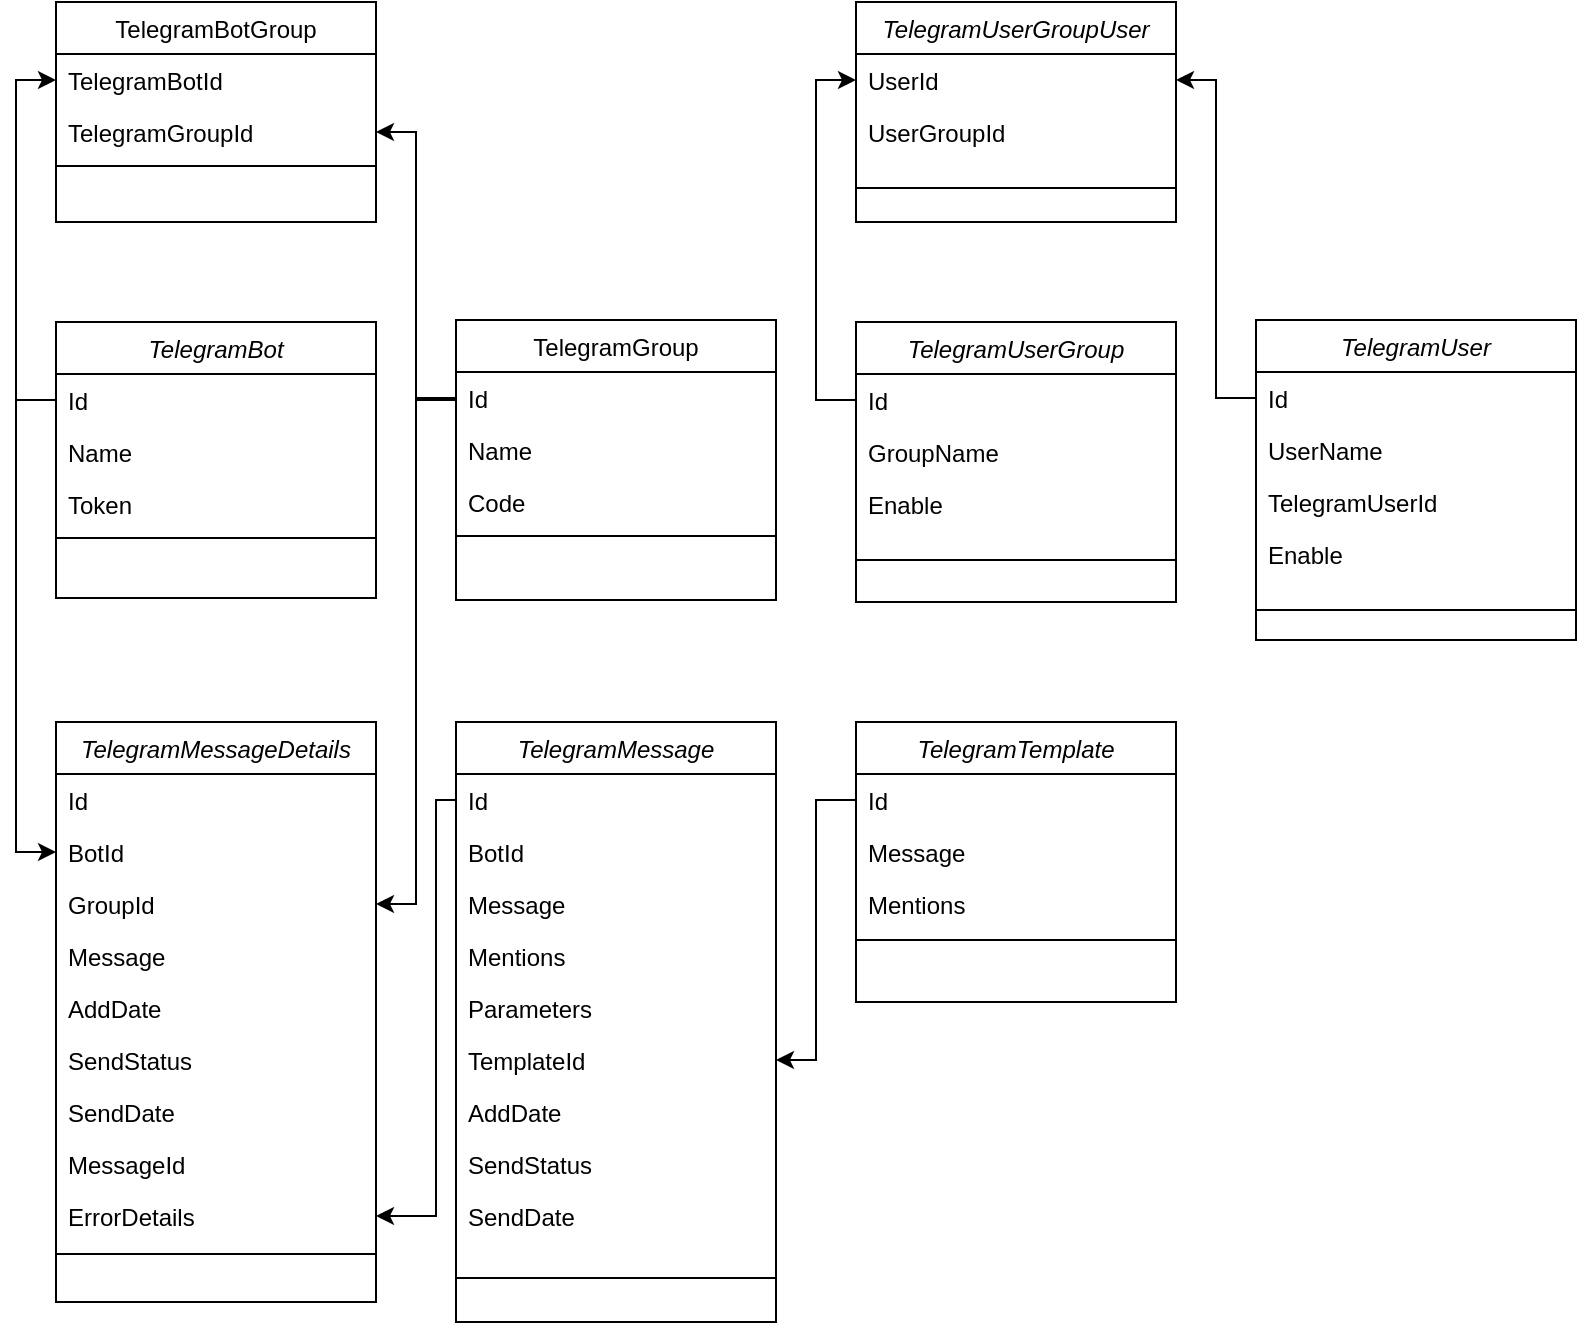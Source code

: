 <mxfile version="21.3.8" type="github" pages="2">
  <diagram id="C5RBs43oDa-KdzZeNtuy" name="Page-1">
    <mxGraphModel dx="1073" dy="873" grid="1" gridSize="10" guides="1" tooltips="1" connect="1" arrows="1" fold="1" page="1" pageScale="1" pageWidth="827" pageHeight="1169" math="0" shadow="0">
      <root>
        <mxCell id="WIyWlLk6GJQsqaUBKTNV-0" />
        <mxCell id="WIyWlLk6GJQsqaUBKTNV-1" parent="WIyWlLk6GJQsqaUBKTNV-0" />
        <mxCell id="zkfFHV4jXpPFQw0GAbJ--0" value="TelegramBot" style="swimlane;fontStyle=2;align=center;verticalAlign=top;childLayout=stackLayout;horizontal=1;startSize=26;horizontalStack=0;resizeParent=1;resizeLast=0;collapsible=1;marginBottom=0;rounded=0;shadow=0;strokeWidth=1;" parent="WIyWlLk6GJQsqaUBKTNV-1" vertex="1">
          <mxGeometry x="40" y="200" width="160" height="138" as="geometry">
            <mxRectangle x="230" y="140" width="160" height="26" as="alternateBounds" />
          </mxGeometry>
        </mxCell>
        <mxCell id="zkfFHV4jXpPFQw0GAbJ--1" value="Id" style="text;align=left;verticalAlign=top;spacingLeft=4;spacingRight=4;overflow=hidden;rotatable=0;points=[[0,0.5],[1,0.5]];portConstraint=eastwest;" parent="zkfFHV4jXpPFQw0GAbJ--0" vertex="1">
          <mxGeometry y="26" width="160" height="26" as="geometry" />
        </mxCell>
        <mxCell id="zkfFHV4jXpPFQw0GAbJ--2" value="Name" style="text;align=left;verticalAlign=top;spacingLeft=4;spacingRight=4;overflow=hidden;rotatable=0;points=[[0,0.5],[1,0.5]];portConstraint=eastwest;rounded=0;shadow=0;html=0;" parent="zkfFHV4jXpPFQw0GAbJ--0" vertex="1">
          <mxGeometry y="52" width="160" height="26" as="geometry" />
        </mxCell>
        <mxCell id="zkfFHV4jXpPFQw0GAbJ--3" value="Token" style="text;align=left;verticalAlign=top;spacingLeft=4;spacingRight=4;overflow=hidden;rotatable=0;points=[[0,0.5],[1,0.5]];portConstraint=eastwest;rounded=0;shadow=0;html=0;" parent="zkfFHV4jXpPFQw0GAbJ--0" vertex="1">
          <mxGeometry y="78" width="160" height="26" as="geometry" />
        </mxCell>
        <mxCell id="zkfFHV4jXpPFQw0GAbJ--4" value="" style="line;html=1;strokeWidth=1;align=left;verticalAlign=middle;spacingTop=-1;spacingLeft=3;spacingRight=3;rotatable=0;labelPosition=right;points=[];portConstraint=eastwest;" parent="zkfFHV4jXpPFQw0GAbJ--0" vertex="1">
          <mxGeometry y="104" width="160" height="8" as="geometry" />
        </mxCell>
        <mxCell id="HoM4fEYbFaHtlllAZeQV-0" style="edgeStyle=orthogonalEdgeStyle;rounded=0;orthogonalLoop=1;jettySize=auto;html=1;startArrow=classic;startFill=1;endArrow=none;endFill=0;" parent="WIyWlLk6GJQsqaUBKTNV-1" source="zkfFHV4jXpPFQw0GAbJ--8" target="zkfFHV4jXpPFQw0GAbJ--18" edge="1">
          <mxGeometry relative="1" as="geometry">
            <mxPoint x="320" y="79" as="sourcePoint" />
            <Array as="points">
              <mxPoint x="220" y="105" />
              <mxPoint x="220" y="239" />
            </Array>
          </mxGeometry>
        </mxCell>
        <mxCell id="zkfFHV4jXpPFQw0GAbJ--6" value="TelegramBotGroup" style="swimlane;fontStyle=0;align=center;verticalAlign=top;childLayout=stackLayout;horizontal=1;startSize=26;horizontalStack=0;resizeParent=1;resizeLast=0;collapsible=1;marginBottom=0;rounded=0;shadow=0;strokeWidth=1;" parent="WIyWlLk6GJQsqaUBKTNV-1" vertex="1">
          <mxGeometry x="40" y="40" width="160" height="110" as="geometry">
            <mxRectangle x="130" y="380" width="160" height="26" as="alternateBounds" />
          </mxGeometry>
        </mxCell>
        <mxCell id="zkfFHV4jXpPFQw0GAbJ--7" value="TelegramBotId" style="text;align=left;verticalAlign=top;spacingLeft=4;spacingRight=4;overflow=hidden;rotatable=0;points=[[0,0.5],[1,0.5]];portConstraint=eastwest;" parent="zkfFHV4jXpPFQw0GAbJ--6" vertex="1">
          <mxGeometry y="26" width="160" height="26" as="geometry" />
        </mxCell>
        <mxCell id="zkfFHV4jXpPFQw0GAbJ--8" value="TelegramGroupId" style="text;align=left;verticalAlign=top;spacingLeft=4;spacingRight=4;overflow=hidden;rotatable=0;points=[[0,0.5],[1,0.5]];portConstraint=eastwest;rounded=0;shadow=0;html=0;" parent="zkfFHV4jXpPFQw0GAbJ--6" vertex="1">
          <mxGeometry y="52" width="160" height="26" as="geometry" />
        </mxCell>
        <mxCell id="zkfFHV4jXpPFQw0GAbJ--9" value="" style="line;html=1;strokeWidth=1;align=left;verticalAlign=middle;spacingTop=-1;spacingLeft=3;spacingRight=3;rotatable=0;labelPosition=right;points=[];portConstraint=eastwest;" parent="zkfFHV4jXpPFQw0GAbJ--6" vertex="1">
          <mxGeometry y="78" width="160" height="8" as="geometry" />
        </mxCell>
        <mxCell id="zkfFHV4jXpPFQw0GAbJ--12" value="" style="endArrow=none;endSize=10;endFill=0;shadow=0;strokeWidth=1;rounded=0;edgeStyle=elbowEdgeStyle;elbow=vertical;startArrow=classic;startFill=1;" parent="WIyWlLk6GJQsqaUBKTNV-1" source="zkfFHV4jXpPFQw0GAbJ--7" target="zkfFHV4jXpPFQw0GAbJ--1" edge="1">
          <mxGeometry width="160" relative="1" as="geometry">
            <mxPoint x="160" y="95" as="sourcePoint" />
            <mxPoint x="200" y="203" as="targetPoint" />
            <Array as="points">
              <mxPoint x="20" y="160" />
              <mxPoint x="20" y="170" />
              <mxPoint x="140" y="320" />
              <mxPoint x="20" y="250" />
            </Array>
          </mxGeometry>
        </mxCell>
        <mxCell id="zkfFHV4jXpPFQw0GAbJ--17" value="TelegramGroup" style="swimlane;fontStyle=0;align=center;verticalAlign=top;childLayout=stackLayout;horizontal=1;startSize=26;horizontalStack=0;resizeParent=1;resizeLast=0;collapsible=1;marginBottom=0;rounded=0;shadow=0;strokeWidth=1;" parent="WIyWlLk6GJQsqaUBKTNV-1" vertex="1">
          <mxGeometry x="240" y="199" width="160" height="140" as="geometry">
            <mxRectangle x="280" y="80" width="160" height="26" as="alternateBounds" />
          </mxGeometry>
        </mxCell>
        <mxCell id="zkfFHV4jXpPFQw0GAbJ--18" value="Id" style="text;align=left;verticalAlign=top;spacingLeft=4;spacingRight=4;overflow=hidden;rotatable=0;points=[[0,0.5],[1,0.5]];portConstraint=eastwest;" parent="zkfFHV4jXpPFQw0GAbJ--17" vertex="1">
          <mxGeometry y="26" width="160" height="26" as="geometry" />
        </mxCell>
        <mxCell id="zkfFHV4jXpPFQw0GAbJ--19" value="Name" style="text;align=left;verticalAlign=top;spacingLeft=4;spacingRight=4;overflow=hidden;rotatable=0;points=[[0,0.5],[1,0.5]];portConstraint=eastwest;rounded=0;shadow=0;html=0;" parent="zkfFHV4jXpPFQw0GAbJ--17" vertex="1">
          <mxGeometry y="52" width="160" height="26" as="geometry" />
        </mxCell>
        <mxCell id="zkfFHV4jXpPFQw0GAbJ--20" value="Code" style="text;align=left;verticalAlign=top;spacingLeft=4;spacingRight=4;overflow=hidden;rotatable=0;points=[[0,0.5],[1,0.5]];portConstraint=eastwest;rounded=0;shadow=0;html=0;" parent="zkfFHV4jXpPFQw0GAbJ--17" vertex="1">
          <mxGeometry y="78" width="160" height="26" as="geometry" />
        </mxCell>
        <mxCell id="zkfFHV4jXpPFQw0GAbJ--23" value="" style="line;html=1;strokeWidth=1;align=left;verticalAlign=middle;spacingTop=-1;spacingLeft=3;spacingRight=3;rotatable=0;labelPosition=right;points=[];portConstraint=eastwest;" parent="zkfFHV4jXpPFQw0GAbJ--17" vertex="1">
          <mxGeometry y="104" width="160" height="8" as="geometry" />
        </mxCell>
        <mxCell id="HoM4fEYbFaHtlllAZeQV-1" value="TelegramMessageDetails" style="swimlane;fontStyle=2;align=center;verticalAlign=top;childLayout=stackLayout;horizontal=1;startSize=26;horizontalStack=0;resizeParent=1;resizeLast=0;collapsible=1;marginBottom=0;rounded=0;shadow=0;strokeWidth=1;" parent="WIyWlLk6GJQsqaUBKTNV-1" vertex="1">
          <mxGeometry x="40" y="400" width="160" height="290" as="geometry">
            <mxRectangle x="230" y="140" width="160" height="26" as="alternateBounds" />
          </mxGeometry>
        </mxCell>
        <mxCell id="HoM4fEYbFaHtlllAZeQV-2" value="Id" style="text;align=left;verticalAlign=top;spacingLeft=4;spacingRight=4;overflow=hidden;rotatable=0;points=[[0,0.5],[1,0.5]];portConstraint=eastwest;" parent="HoM4fEYbFaHtlllAZeQV-1" vertex="1">
          <mxGeometry y="26" width="160" height="26" as="geometry" />
        </mxCell>
        <mxCell id="HoM4fEYbFaHtlllAZeQV-3" value="BotId" style="text;align=left;verticalAlign=top;spacingLeft=4;spacingRight=4;overflow=hidden;rotatable=0;points=[[0,0.5],[1,0.5]];portConstraint=eastwest;rounded=0;shadow=0;html=0;" parent="HoM4fEYbFaHtlllAZeQV-1" vertex="1">
          <mxGeometry y="52" width="160" height="26" as="geometry" />
        </mxCell>
        <mxCell id="HoM4fEYbFaHtlllAZeQV-28" value="GroupId" style="text;align=left;verticalAlign=top;spacingLeft=4;spacingRight=4;overflow=hidden;rotatable=0;points=[[0,0.5],[1,0.5]];portConstraint=eastwest;rounded=0;shadow=0;html=0;" parent="HoM4fEYbFaHtlllAZeQV-1" vertex="1">
          <mxGeometry y="78" width="160" height="26" as="geometry" />
        </mxCell>
        <mxCell id="HoM4fEYbFaHtlllAZeQV-4" value="Message" style="text;align=left;verticalAlign=top;spacingLeft=4;spacingRight=4;overflow=hidden;rotatable=0;points=[[0,0.5],[1,0.5]];portConstraint=eastwest;rounded=0;shadow=0;html=0;" parent="HoM4fEYbFaHtlllAZeQV-1" vertex="1">
          <mxGeometry y="104" width="160" height="26" as="geometry" />
        </mxCell>
        <mxCell id="HoM4fEYbFaHtlllAZeQV-8" value="AddDate" style="text;align=left;verticalAlign=top;spacingLeft=4;spacingRight=4;overflow=hidden;rotatable=0;points=[[0,0.5],[1,0.5]];portConstraint=eastwest;rounded=0;shadow=0;html=0;" parent="HoM4fEYbFaHtlllAZeQV-1" vertex="1">
          <mxGeometry y="130" width="160" height="26" as="geometry" />
        </mxCell>
        <mxCell id="HoM4fEYbFaHtlllAZeQV-9" value="SendStatus" style="text;align=left;verticalAlign=top;spacingLeft=4;spacingRight=4;overflow=hidden;rotatable=0;points=[[0,0.5],[1,0.5]];portConstraint=eastwest;rounded=0;shadow=0;html=0;" parent="HoM4fEYbFaHtlllAZeQV-1" vertex="1">
          <mxGeometry y="156" width="160" height="26" as="geometry" />
        </mxCell>
        <mxCell id="HoM4fEYbFaHtlllAZeQV-10" value="SendDate" style="text;align=left;verticalAlign=top;spacingLeft=4;spacingRight=4;overflow=hidden;rotatable=0;points=[[0,0.5],[1,0.5]];portConstraint=eastwest;rounded=0;shadow=0;html=0;" parent="HoM4fEYbFaHtlllAZeQV-1" vertex="1">
          <mxGeometry y="182" width="160" height="26" as="geometry" />
        </mxCell>
        <mxCell id="HoM4fEYbFaHtlllAZeQV-73" value="MessageId" style="text;align=left;verticalAlign=top;spacingLeft=4;spacingRight=4;overflow=hidden;rotatable=0;points=[[0,0.5],[1,0.5]];portConstraint=eastwest;rounded=0;shadow=0;html=0;" parent="HoM4fEYbFaHtlllAZeQV-1" vertex="1">
          <mxGeometry y="208" width="160" height="26" as="geometry" />
        </mxCell>
        <mxCell id="HoM4fEYbFaHtlllAZeQV-60" value="ErrorDetails" style="text;align=left;verticalAlign=top;spacingLeft=4;spacingRight=4;overflow=hidden;rotatable=0;points=[[0,0.5],[1,0.5]];portConstraint=eastwest;rounded=0;shadow=0;html=0;" parent="HoM4fEYbFaHtlllAZeQV-1" vertex="1">
          <mxGeometry y="234" width="160" height="26" as="geometry" />
        </mxCell>
        <mxCell id="HoM4fEYbFaHtlllAZeQV-5" value="" style="line;html=1;strokeWidth=1;align=left;verticalAlign=middle;spacingTop=-1;spacingLeft=3;spacingRight=3;rotatable=0;labelPosition=right;points=[];portConstraint=eastwest;" parent="HoM4fEYbFaHtlllAZeQV-1" vertex="1">
          <mxGeometry y="260" width="160" height="12" as="geometry" />
        </mxCell>
        <mxCell id="HoM4fEYbFaHtlllAZeQV-6" style="edgeStyle=orthogonalEdgeStyle;rounded=0;orthogonalLoop=1;jettySize=auto;html=1;" parent="WIyWlLk6GJQsqaUBKTNV-1" source="zkfFHV4jXpPFQw0GAbJ--1" target="HoM4fEYbFaHtlllAZeQV-3" edge="1">
          <mxGeometry relative="1" as="geometry">
            <Array as="points">
              <mxPoint x="20" y="239" />
              <mxPoint x="20" y="465" />
            </Array>
          </mxGeometry>
        </mxCell>
        <mxCell id="HoM4fEYbFaHtlllAZeQV-13" value="TelegramUser" style="swimlane;fontStyle=2;align=center;verticalAlign=top;childLayout=stackLayout;horizontal=1;startSize=26;horizontalStack=0;resizeParent=1;resizeLast=0;collapsible=1;marginBottom=0;rounded=0;shadow=0;strokeWidth=1;" parent="WIyWlLk6GJQsqaUBKTNV-1" vertex="1">
          <mxGeometry x="640" y="199" width="160" height="160" as="geometry">
            <mxRectangle x="230" y="140" width="160" height="26" as="alternateBounds" />
          </mxGeometry>
        </mxCell>
        <mxCell id="HoM4fEYbFaHtlllAZeQV-14" value="Id" style="text;align=left;verticalAlign=top;spacingLeft=4;spacingRight=4;overflow=hidden;rotatable=0;points=[[0,0.5],[1,0.5]];portConstraint=eastwest;" parent="HoM4fEYbFaHtlllAZeQV-13" vertex="1">
          <mxGeometry y="26" width="160" height="26" as="geometry" />
        </mxCell>
        <mxCell id="HoM4fEYbFaHtlllAZeQV-15" value="UserName" style="text;align=left;verticalAlign=top;spacingLeft=4;spacingRight=4;overflow=hidden;rotatable=0;points=[[0,0.5],[1,0.5]];portConstraint=eastwest;rounded=0;shadow=0;html=0;" parent="HoM4fEYbFaHtlllAZeQV-13" vertex="1">
          <mxGeometry y="52" width="160" height="26" as="geometry" />
        </mxCell>
        <mxCell id="HoM4fEYbFaHtlllAZeQV-16" value="TelegramUserId" style="text;align=left;verticalAlign=top;spacingLeft=4;spacingRight=4;overflow=hidden;rotatable=0;points=[[0,0.5],[1,0.5]];portConstraint=eastwest;rounded=0;shadow=0;html=0;" parent="HoM4fEYbFaHtlllAZeQV-13" vertex="1">
          <mxGeometry y="78" width="160" height="26" as="geometry" />
        </mxCell>
        <mxCell id="HoM4fEYbFaHtlllAZeQV-17" value="Enable" style="text;align=left;verticalAlign=top;spacingLeft=4;spacingRight=4;overflow=hidden;rotatable=0;points=[[0,0.5],[1,0.5]];portConstraint=eastwest;rounded=0;shadow=0;html=0;" parent="HoM4fEYbFaHtlllAZeQV-13" vertex="1">
          <mxGeometry y="104" width="160" height="26" as="geometry" />
        </mxCell>
        <mxCell id="HoM4fEYbFaHtlllAZeQV-21" value="" style="line;html=1;strokeWidth=1;align=left;verticalAlign=middle;spacingTop=-1;spacingLeft=3;spacingRight=3;rotatable=0;labelPosition=right;points=[];portConstraint=eastwest;" parent="HoM4fEYbFaHtlllAZeQV-13" vertex="1">
          <mxGeometry y="130" width="160" height="30" as="geometry" />
        </mxCell>
        <mxCell id="HoM4fEYbFaHtlllAZeQV-22" value="TelegramUserGroup" style="swimlane;fontStyle=2;align=center;verticalAlign=top;childLayout=stackLayout;horizontal=1;startSize=26;horizontalStack=0;resizeParent=1;resizeLast=0;collapsible=1;marginBottom=0;rounded=0;shadow=0;strokeWidth=1;" parent="WIyWlLk6GJQsqaUBKTNV-1" vertex="1">
          <mxGeometry x="440" y="200" width="160" height="140" as="geometry">
            <mxRectangle x="230" y="140" width="160" height="26" as="alternateBounds" />
          </mxGeometry>
        </mxCell>
        <mxCell id="HoM4fEYbFaHtlllAZeQV-23" value="Id" style="text;align=left;verticalAlign=top;spacingLeft=4;spacingRight=4;overflow=hidden;rotatable=0;points=[[0,0.5],[1,0.5]];portConstraint=eastwest;" parent="HoM4fEYbFaHtlllAZeQV-22" vertex="1">
          <mxGeometry y="26" width="160" height="26" as="geometry" />
        </mxCell>
        <mxCell id="HoM4fEYbFaHtlllAZeQV-24" value="GroupName" style="text;align=left;verticalAlign=top;spacingLeft=4;spacingRight=4;overflow=hidden;rotatable=0;points=[[0,0.5],[1,0.5]];portConstraint=eastwest;rounded=0;shadow=0;html=0;" parent="HoM4fEYbFaHtlllAZeQV-22" vertex="1">
          <mxGeometry y="52" width="160" height="26" as="geometry" />
        </mxCell>
        <mxCell id="HoM4fEYbFaHtlllAZeQV-26" value="Enable" style="text;align=left;verticalAlign=top;spacingLeft=4;spacingRight=4;overflow=hidden;rotatable=0;points=[[0,0.5],[1,0.5]];portConstraint=eastwest;rounded=0;shadow=0;html=0;" parent="HoM4fEYbFaHtlllAZeQV-22" vertex="1">
          <mxGeometry y="78" width="160" height="26" as="geometry" />
        </mxCell>
        <mxCell id="HoM4fEYbFaHtlllAZeQV-27" value="" style="line;html=1;strokeWidth=1;align=left;verticalAlign=middle;spacingTop=-1;spacingLeft=3;spacingRight=3;rotatable=0;labelPosition=right;points=[];portConstraint=eastwest;" parent="HoM4fEYbFaHtlllAZeQV-22" vertex="1">
          <mxGeometry y="104" width="160" height="30" as="geometry" />
        </mxCell>
        <mxCell id="HoM4fEYbFaHtlllAZeQV-29" value="TelegramTemplate" style="swimlane;fontStyle=2;align=center;verticalAlign=top;childLayout=stackLayout;horizontal=1;startSize=26;horizontalStack=0;resizeParent=1;resizeLast=0;collapsible=1;marginBottom=0;rounded=0;shadow=0;strokeWidth=1;" parent="WIyWlLk6GJQsqaUBKTNV-1" vertex="1">
          <mxGeometry x="440" y="400" width="160" height="140" as="geometry">
            <mxRectangle x="440" y="400" width="160" height="26" as="alternateBounds" />
          </mxGeometry>
        </mxCell>
        <mxCell id="HoM4fEYbFaHtlllAZeQV-30" value="Id" style="text;align=left;verticalAlign=top;spacingLeft=4;spacingRight=4;overflow=hidden;rotatable=0;points=[[0,0.5],[1,0.5]];portConstraint=eastwest;" parent="HoM4fEYbFaHtlllAZeQV-29" vertex="1">
          <mxGeometry y="26" width="160" height="26" as="geometry" />
        </mxCell>
        <mxCell id="HoM4fEYbFaHtlllAZeQV-33" value="Message" style="text;align=left;verticalAlign=top;spacingLeft=4;spacingRight=4;overflow=hidden;rotatable=0;points=[[0,0.5],[1,0.5]];portConstraint=eastwest;rounded=0;shadow=0;html=0;" parent="HoM4fEYbFaHtlllAZeQV-29" vertex="1">
          <mxGeometry y="52" width="160" height="26" as="geometry" />
        </mxCell>
        <mxCell id="HoM4fEYbFaHtlllAZeQV-51" value="Mentions" style="text;align=left;verticalAlign=top;spacingLeft=4;spacingRight=4;overflow=hidden;rotatable=0;points=[[0,0.5],[1,0.5]];portConstraint=eastwest;rounded=0;shadow=0;html=0;" parent="HoM4fEYbFaHtlllAZeQV-29" vertex="1">
          <mxGeometry y="78" width="160" height="26" as="geometry" />
        </mxCell>
        <mxCell id="HoM4fEYbFaHtlllAZeQV-37" value="" style="line;html=1;strokeWidth=1;align=left;verticalAlign=middle;spacingTop=-1;spacingLeft=3;spacingRight=3;rotatable=0;labelPosition=right;points=[];portConstraint=eastwest;" parent="HoM4fEYbFaHtlllAZeQV-29" vertex="1">
          <mxGeometry y="104" width="160" height="10" as="geometry" />
        </mxCell>
        <mxCell id="HoM4fEYbFaHtlllAZeQV-39" value="TelegramMessage" style="swimlane;fontStyle=2;align=center;verticalAlign=top;childLayout=stackLayout;horizontal=1;startSize=26;horizontalStack=0;resizeParent=1;resizeLast=0;collapsible=1;marginBottom=0;rounded=0;shadow=0;strokeWidth=1;" parent="WIyWlLk6GJQsqaUBKTNV-1" vertex="1">
          <mxGeometry x="240" y="400" width="160" height="300" as="geometry">
            <mxRectangle x="230" y="140" width="160" height="26" as="alternateBounds" />
          </mxGeometry>
        </mxCell>
        <mxCell id="HoM4fEYbFaHtlllAZeQV-40" value="Id" style="text;align=left;verticalAlign=top;spacingLeft=4;spacingRight=4;overflow=hidden;rotatable=0;points=[[0,0.5],[1,0.5]];portConstraint=eastwest;" parent="HoM4fEYbFaHtlllAZeQV-39" vertex="1">
          <mxGeometry y="26" width="160" height="26" as="geometry" />
        </mxCell>
        <mxCell id="HoM4fEYbFaHtlllAZeQV-41" value="BotId" style="text;align=left;verticalAlign=top;spacingLeft=4;spacingRight=4;overflow=hidden;rotatable=0;points=[[0,0.5],[1,0.5]];portConstraint=eastwest;rounded=0;shadow=0;html=0;" parent="HoM4fEYbFaHtlllAZeQV-39" vertex="1">
          <mxGeometry y="52" width="160" height="26" as="geometry" />
        </mxCell>
        <mxCell id="HoM4fEYbFaHtlllAZeQV-42" value="Message" style="text;align=left;verticalAlign=top;spacingLeft=4;spacingRight=4;overflow=hidden;rotatable=0;points=[[0,0.5],[1,0.5]];portConstraint=eastwest;rounded=0;shadow=0;html=0;" parent="HoM4fEYbFaHtlllAZeQV-39" vertex="1">
          <mxGeometry y="78" width="160" height="26" as="geometry" />
        </mxCell>
        <mxCell id="HoM4fEYbFaHtlllAZeQV-43" value="Mentions" style="text;align=left;verticalAlign=top;spacingLeft=4;spacingRight=4;overflow=hidden;rotatable=0;points=[[0,0.5],[1,0.5]];portConstraint=eastwest;rounded=0;shadow=0;html=0;" parent="HoM4fEYbFaHtlllAZeQV-39" vertex="1">
          <mxGeometry y="104" width="160" height="26" as="geometry" />
        </mxCell>
        <mxCell id="HoM4fEYbFaHtlllAZeQV-48" value="Parameters" style="text;align=left;verticalAlign=top;spacingLeft=4;spacingRight=4;overflow=hidden;rotatable=0;points=[[0,0.5],[1,0.5]];portConstraint=eastwest;rounded=0;shadow=0;html=0;" parent="HoM4fEYbFaHtlllAZeQV-39" vertex="1">
          <mxGeometry y="130" width="160" height="26" as="geometry" />
        </mxCell>
        <mxCell id="HoM4fEYbFaHtlllAZeQV-50" value="TemplateId" style="text;align=left;verticalAlign=top;spacingLeft=4;spacingRight=4;overflow=hidden;rotatable=0;points=[[0,0.5],[1,0.5]];portConstraint=eastwest;rounded=0;shadow=0;html=0;" parent="HoM4fEYbFaHtlllAZeQV-39" vertex="1">
          <mxGeometry y="156" width="160" height="26" as="geometry" />
        </mxCell>
        <mxCell id="HoM4fEYbFaHtlllAZeQV-44" value="AddDate" style="text;align=left;verticalAlign=top;spacingLeft=4;spacingRight=4;overflow=hidden;rotatable=0;points=[[0,0.5],[1,0.5]];portConstraint=eastwest;rounded=0;shadow=0;html=0;" parent="HoM4fEYbFaHtlllAZeQV-39" vertex="1">
          <mxGeometry y="182" width="160" height="26" as="geometry" />
        </mxCell>
        <mxCell id="HoM4fEYbFaHtlllAZeQV-45" value="SendStatus" style="text;align=left;verticalAlign=top;spacingLeft=4;spacingRight=4;overflow=hidden;rotatable=0;points=[[0,0.5],[1,0.5]];portConstraint=eastwest;rounded=0;shadow=0;html=0;" parent="HoM4fEYbFaHtlllAZeQV-39" vertex="1">
          <mxGeometry y="208" width="160" height="26" as="geometry" />
        </mxCell>
        <mxCell id="HoM4fEYbFaHtlllAZeQV-46" value="SendDate" style="text;align=left;verticalAlign=top;spacingLeft=4;spacingRight=4;overflow=hidden;rotatable=0;points=[[0,0.5],[1,0.5]];portConstraint=eastwest;rounded=0;shadow=0;html=0;" parent="HoM4fEYbFaHtlllAZeQV-39" vertex="1">
          <mxGeometry y="234" width="160" height="26" as="geometry" />
        </mxCell>
        <mxCell id="HoM4fEYbFaHtlllAZeQV-47" value="" style="line;html=1;strokeWidth=1;align=left;verticalAlign=middle;spacingTop=-1;spacingLeft=3;spacingRight=3;rotatable=0;labelPosition=right;points=[];portConstraint=eastwest;" parent="HoM4fEYbFaHtlllAZeQV-39" vertex="1">
          <mxGeometry y="260" width="160" height="36" as="geometry" />
        </mxCell>
        <mxCell id="HoM4fEYbFaHtlllAZeQV-52" value="TelegramUserGroupUser" style="swimlane;fontStyle=2;align=center;verticalAlign=top;childLayout=stackLayout;horizontal=1;startSize=26;horizontalStack=0;resizeParent=1;resizeLast=0;collapsible=1;marginBottom=0;rounded=0;shadow=0;strokeWidth=1;" parent="WIyWlLk6GJQsqaUBKTNV-1" vertex="1">
          <mxGeometry x="440" y="40" width="160" height="110" as="geometry">
            <mxRectangle x="230" y="140" width="160" height="26" as="alternateBounds" />
          </mxGeometry>
        </mxCell>
        <mxCell id="HoM4fEYbFaHtlllAZeQV-53" value="UserId" style="text;align=left;verticalAlign=top;spacingLeft=4;spacingRight=4;overflow=hidden;rotatable=0;points=[[0,0.5],[1,0.5]];portConstraint=eastwest;" parent="HoM4fEYbFaHtlllAZeQV-52" vertex="1">
          <mxGeometry y="26" width="160" height="26" as="geometry" />
        </mxCell>
        <mxCell id="HoM4fEYbFaHtlllAZeQV-54" value="UserGroupId" style="text;align=left;verticalAlign=top;spacingLeft=4;spacingRight=4;overflow=hidden;rotatable=0;points=[[0,0.5],[1,0.5]];portConstraint=eastwest;rounded=0;shadow=0;html=0;" parent="HoM4fEYbFaHtlllAZeQV-52" vertex="1">
          <mxGeometry y="52" width="160" height="26" as="geometry" />
        </mxCell>
        <mxCell id="HoM4fEYbFaHtlllAZeQV-56" value="" style="line;html=1;strokeWidth=1;align=left;verticalAlign=middle;spacingTop=-1;spacingLeft=3;spacingRight=3;rotatable=0;labelPosition=right;points=[];portConstraint=eastwest;" parent="HoM4fEYbFaHtlllAZeQV-52" vertex="1">
          <mxGeometry y="78" width="160" height="30" as="geometry" />
        </mxCell>
        <mxCell id="HoM4fEYbFaHtlllAZeQV-57" style="edgeStyle=orthogonalEdgeStyle;rounded=0;orthogonalLoop=1;jettySize=auto;html=1;" parent="WIyWlLk6GJQsqaUBKTNV-1" source="HoM4fEYbFaHtlllAZeQV-23" target="HoM4fEYbFaHtlllAZeQV-53" edge="1">
          <mxGeometry relative="1" as="geometry">
            <Array as="points">
              <mxPoint x="420" y="239" />
              <mxPoint x="420" y="79" />
            </Array>
          </mxGeometry>
        </mxCell>
        <mxCell id="HoM4fEYbFaHtlllAZeQV-58" style="edgeStyle=orthogonalEdgeStyle;rounded=0;orthogonalLoop=1;jettySize=auto;html=1;" parent="WIyWlLk6GJQsqaUBKTNV-1" source="HoM4fEYbFaHtlllAZeQV-14" target="HoM4fEYbFaHtlllAZeQV-53" edge="1">
          <mxGeometry relative="1" as="geometry" />
        </mxCell>
        <mxCell id="HoM4fEYbFaHtlllAZeQV-59" style="edgeStyle=orthogonalEdgeStyle;rounded=0;orthogonalLoop=1;jettySize=auto;html=1;" parent="WIyWlLk6GJQsqaUBKTNV-1" source="HoM4fEYbFaHtlllAZeQV-30" target="HoM4fEYbFaHtlllAZeQV-50" edge="1">
          <mxGeometry relative="1" as="geometry" />
        </mxCell>
        <mxCell id="HoM4fEYbFaHtlllAZeQV-61" style="edgeStyle=orthogonalEdgeStyle;rounded=0;orthogonalLoop=1;jettySize=auto;html=1;entryX=1;entryY=0.5;entryDx=0;entryDy=0;" parent="WIyWlLk6GJQsqaUBKTNV-1" source="HoM4fEYbFaHtlllAZeQV-40" target="HoM4fEYbFaHtlllAZeQV-60" edge="1">
          <mxGeometry relative="1" as="geometry">
            <Array as="points">
              <mxPoint x="230" y="439" />
              <mxPoint x="230" y="647" />
            </Array>
          </mxGeometry>
        </mxCell>
        <mxCell id="HoM4fEYbFaHtlllAZeQV-62" style="edgeStyle=orthogonalEdgeStyle;rounded=0;orthogonalLoop=1;jettySize=auto;html=1;" parent="WIyWlLk6GJQsqaUBKTNV-1" source="zkfFHV4jXpPFQw0GAbJ--18" target="HoM4fEYbFaHtlllAZeQV-28" edge="1">
          <mxGeometry relative="1" as="geometry">
            <Array as="points">
              <mxPoint x="220" y="238" />
              <mxPoint x="220" y="491" />
            </Array>
          </mxGeometry>
        </mxCell>
      </root>
    </mxGraphModel>
  </diagram>
  <diagram id="zxuJPUYxBZZqnA5IKPJl" name="Page-2">
    <mxGraphModel dx="1073" dy="873" grid="1" gridSize="10" guides="1" tooltips="1" connect="1" arrows="1" fold="1" page="1" pageScale="1" pageWidth="827" pageHeight="1169" math="0" shadow="0">
      <root>
        <mxCell id="0" />
        <mxCell id="1" parent="0" />
      </root>
    </mxGraphModel>
  </diagram>
</mxfile>

